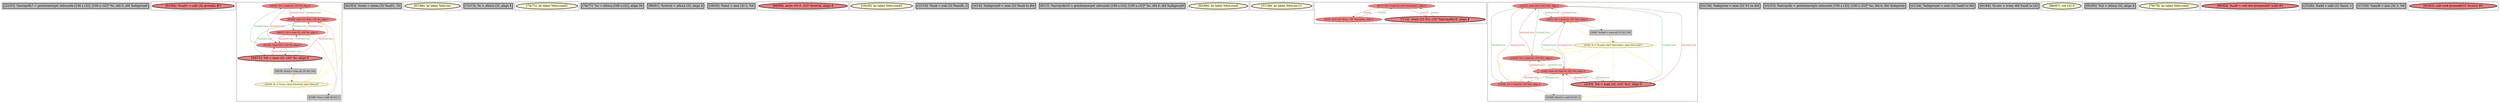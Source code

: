 
digraph G {





subgraph cluster27 {


node168 [penwidth=3.0,fontsize=20,fillcolor=grey,label="[22/23]  %arrayidx7 = getelementptr inbounds [100 x i32], [100 x i32]* %c, i64 0, i64 %idxprom6",shape=rectangle,style=filled ]



}

subgraph cluster28 {


node169 [penwidth=3.0,fontsize=20,fillcolor=lightcoral,label="[61/64]  %call1 = call i32 @rand() #2",shape=ellipse,style=filled ]



}

subgraph cluster26 {


node167 [fillcolor=lightcoral,label="[50/55]  %1 = load i32, i32* %i, align 4",shape=ellipse,style=filled ]
node166 [fillcolor=grey,label="[59/70]  %cmp = icmp ult i32 %0, 100",shape=rectangle,style=filled ]
node161 [fillcolor=lightcoral,label="[45/58]  store i32 %inc, i32* %i, align 4",shape=ellipse,style=filled ]
node162 [fillcolor=grey,label="[47/48]  %inc = add i32 %2, 1",shape=rectangle,style=filled ]
node160 [fillcolor=lemonchiffon,label="[60/69]  br i1 %cmp, label %for.body, label %for.end",shape=ellipse,style=filled ]
node163 [penwidth=3.0,fontsize=20,fillcolor=lightcoral,label="[44/71]  %0 = load i32, i32* %i, align 4",shape=ellipse,style=filled ]
node164 [fillcolor=lightcoral,label="[46/57]  %2 = load i32, i32* %i, align 4",shape=ellipse,style=filled ]
node165 [fillcolor=lightcoral,label="[49/56]  store i32 0, i32* %i, align 4",shape=ellipse,style=filled ]

node163->node165 [style=solid,color=firebrick3,label="A|indep|Const",penwidth=1.0,fontcolor=firebrick3 ]
node161->node167 [style=solid,color=forestgreen,label="T|indep|Const",penwidth=1.0,fontcolor=forestgreen ]
node160->node166 [style=solid,color=gold,label="C",penwidth=1.0,fontcolor=gold ]
node164->node162 [style=solid,color=black,label="",penwidth=0.5,fontcolor=black ]
node166->node160 [style=solid,color=black,label="",penwidth=0.5,fontcolor=black ]
node165->node164 [style=solid,color=forestgreen,label="T|indep|Const",penwidth=1.0,fontcolor=forestgreen ]
node160->node162 [style=solid,color=gold,label="C",penwidth=1.0,fontcolor=gold ]
node167->node161 [style=solid,color=firebrick3,label="A|indep|Const",penwidth=1.0,fontcolor=firebrick3 ]
node167->node165 [style=solid,color=firebrick3,label="A|indep|Const",penwidth=1.0,fontcolor=firebrick3 ]
node164->node165 [style=solid,color=firebrick3,label="A|indep|Const",penwidth=1.0,fontcolor=firebrick3 ]
node165->node167 [style=solid,color=forestgreen,label="T|indep|Const",penwidth=1.0,fontcolor=forestgreen ]
node160->node160 [style=solid,color=gold,label="C",penwidth=1.0,fontcolor=gold ]
node160->node163 [style=solid,color=gold,label="C",penwidth=1.0,fontcolor=gold ]
node163->node161 [style=solid,color=firebrick3,label="A|indep|Const",penwidth=1.0,fontcolor=firebrick3 ]
node161->node163 [style=solid,color=forestgreen,label="T|indep|Const",penwidth=1.0,fontcolor=forestgreen ]
node164->node161 [style=solid,color=firebrick3,label="A|indep|Const",penwidth=1.0,fontcolor=firebrick3 ]
node163->node166 [style=solid,color=black,label="",penwidth=0.5,fontcolor=black ]
node165->node163 [style=solid,color=forestgreen,label="T|indep|Const",penwidth=1.0,fontcolor=forestgreen ]
node160->node167 [style=solid,color=gold,label="C",penwidth=1.0,fontcolor=gold ]
node160->node161 [style=solid,color=gold,label="C",penwidth=1.0,fontcolor=gold ]
node160->node164 [style=solid,color=gold,label="C",penwidth=1.0,fontcolor=gold ]
node161->node164 [style=solid,color=forestgreen,label="T|indep|Const",penwidth=1.0,fontcolor=forestgreen ]
node162->node161 [style=solid,color=black,label="",penwidth=0.5,fontcolor=black ]


}

subgraph cluster29 {


node170 [penwidth=3.0,fontsize=20,fillcolor=grey,label="[62/63]  %rem = urem i32 %call1, 10",shape=rectangle,style=filled ]



}

subgraph cluster25 {


node159 [penwidth=3.0,fontsize=20,fillcolor=lemonchiffon,label="[67/68]  br label %for.inc",shape=ellipse,style=filled ]



}

subgraph cluster24 {


node158 [penwidth=3.0,fontsize=20,fillcolor=grey,label="[72/73]  %i = alloca i32, align 4",shape=rectangle,style=filled ]



}

subgraph cluster22 {


node156 [penwidth=3.0,fontsize=20,fillcolor=lemonchiffon,label="[74/75]  br label %for.cond3",shape=ellipse,style=filled ]



}

subgraph cluster20 {


node154 [penwidth=3.0,fontsize=20,fillcolor=grey,label="[76/77]  %c = alloca [100 x i32], align 16",shape=rectangle,style=filled ]



}

subgraph cluster18 {


node152 [penwidth=3.0,fontsize=20,fillcolor=grey,label="[90/91]  %retval = alloca i32, align 4",shape=rectangle,style=filled ]



}

subgraph cluster16 {


node150 [penwidth=3.0,fontsize=20,fillcolor=grey,label="[29/30]  %mul = mul i32 2, %4",shape=rectangle,style=filled ]



}

subgraph cluster17 {


node151 [penwidth=3.0,fontsize=20,fillcolor=lightcoral,label="[88/89]  store i32 0, i32* %retval, align 4",shape=ellipse,style=filled ]



}

subgraph cluster4 {


node130 [penwidth=3.0,fontsize=20,fillcolor=lemonchiffon,label="[19/20]  br label %for.cond3",shape=ellipse,style=filled ]



}

subgraph cluster3 {


node129 [penwidth=3.0,fontsize=20,fillcolor=grey,label="[15/16]  %sub = sub i32 %mul8, 5",shape=rectangle,style=filled ]



}

subgraph cluster2 {


node128 [penwidth=3.0,fontsize=20,fillcolor=grey,label="[5/14]  %idxprom9 = zext i32 %sub to i64",shape=rectangle,style=filled ]



}

subgraph cluster1 {


node127 [penwidth=3.0,fontsize=20,fillcolor=grey,label="[6/13]  %arrayidx10 = getelementptr inbounds [100 x i32], [100 x i32]* %c, i64 0, i64 %idxprom9",shape=rectangle,style=filled ]



}

subgraph cluster12 {


node146 [penwidth=3.0,fontsize=20,fillcolor=lemonchiffon,label="[65/66]  br label %for.cond",shape=ellipse,style=filled ]



}

subgraph cluster5 {


node131 [penwidth=3.0,fontsize=20,fillcolor=lemonchiffon,label="[37/38]  br label %for.inc11",shape=ellipse,style=filled ]



}

subgraph cluster0 {


node126 [fillcolor=lightcoral,label="[8/11]  %5 = load i32, i32* %arrayidx7, align 4",shape=ellipse,style=filled ]
node124 [fillcolor=lightcoral,label="[9/10]  store i32 %rem, i32* %arrayidx, align 4",shape=ellipse,style=filled ]
node125 [penwidth=3.0,fontsize=20,fillcolor=lightcoral,label="[7/12]  store i32 %5, i32* %arrayidx10, align 4",shape=ellipse,style=filled ]

node124->node126 [style=solid,color=forestgreen,label="T|indep",penwidth=1.0,fontcolor=forestgreen ]
node126->node125 [style=solid,color=firebrick3,label="A|indep",penwidth=1.0,fontcolor=firebrick3 ]
node125->node126 [style=solid,color=forestgreen,label="T|indep",penwidth=1.0,fontcolor=forestgreen ]
node126->node124 [style=solid,color=firebrick3,label="A|indep",penwidth=1.0,fontcolor=firebrick3 ]


}

subgraph cluster6 {


node138 [fillcolor=lightcoral,label="[32/35]  store i32 2, i32* %i2, align 4",shape=ellipse,style=filled ]
node133 [fillcolor=lightcoral,label="[2/41]  %3 = load i32, i32* %i2, align 4",shape=ellipse,style=filled ]
node136 [penwidth=3.0,fontsize=20,fillcolor=lightcoral,label="[0/43]  %6 = load i32, i32* %i2, align 4",shape=ellipse,style=filled ]
node132 [fillcolor=grey,label="[27/28]  %inc12 = add i32 %7, 1",shape=rectangle,style=filled ]
node140 [fillcolor=lemonchiffon,label="[4/39]  br i1 %cmp4, label %for.body5, label %for.end13",shape=ellipse,style=filled ]
node139 [fillcolor=lightcoral,label="[31/36]  %7 = load i32, i32* %i2, align 4",shape=ellipse,style=filled ]
node135 [fillcolor=lightcoral,label="[1/42]  store i32 %inc12, i32* %i2, align 4",shape=ellipse,style=filled ]
node134 [fillcolor=grey,label="[3/40]  %cmp4 = icmp ult i32 %3, 100",shape=rectangle,style=filled ]
node137 [fillcolor=lightcoral,label="[33/34]  %4 = load i32, i32* %i2, align 4",shape=ellipse,style=filled ]

node136->node138 [style=solid,color=firebrick3,label="A|indep|Const",penwidth=1.0,fontcolor=firebrick3 ]
node139->node135 [style=solid,color=firebrick3,label="A|indep|Const",penwidth=1.0,fontcolor=firebrick3 ]
node137->node135 [style=solid,color=firebrick3,label="A|indep|Const",penwidth=1.0,fontcolor=firebrick3 ]
node135->node137 [style=solid,color=forestgreen,label="T|indep|Const",penwidth=1.0,fontcolor=forestgreen ]
node136->node135 [style=solid,color=firebrick3,label="A|indep|Const",penwidth=1.0,fontcolor=firebrick3 ]
node134->node140 [style=solid,color=black,label="",penwidth=0.5,fontcolor=black ]
node140->node132 [style=solid,color=gold,label="C",penwidth=1.0,fontcolor=gold ]
node138->node136 [style=solid,color=forestgreen,label="T|indep|Const",penwidth=1.0,fontcolor=forestgreen ]
node140->node139 [style=solid,color=gold,label="C",penwidth=1.0,fontcolor=gold ]
node133->node135 [style=solid,color=firebrick3,label="A|indep|Const",penwidth=1.0,fontcolor=firebrick3 ]
node140->node133 [style=solid,color=gold,label="C",penwidth=1.0,fontcolor=gold ]
node140->node137 [style=solid,color=gold,label="C",penwidth=1.0,fontcolor=gold ]
node140->node135 [style=solid,color=gold,label="C",penwidth=1.0,fontcolor=gold ]
node135->node136 [style=solid,color=forestgreen,label="T|indep|Const",penwidth=1.0,fontcolor=forestgreen ]
node140->node136 [style=solid,color=gold,label="C",penwidth=1.0,fontcolor=gold ]
node140->node140 [style=solid,color=gold,label="C",penwidth=1.0,fontcolor=gold ]
node133->node134 [style=solid,color=black,label="",penwidth=0.5,fontcolor=black ]
node138->node137 [style=solid,color=forestgreen,label="T|indep|Const",penwidth=1.0,fontcolor=forestgreen ]
node139->node132 [style=solid,color=black,label="",penwidth=0.5,fontcolor=black ]
node132->node135 [style=solid,color=black,label="",penwidth=0.5,fontcolor=black ]
node138->node133 [style=solid,color=forestgreen,label="T|indep|Const",penwidth=1.0,fontcolor=forestgreen ]
node137->node138 [style=solid,color=firebrick3,label="A|indep|Const",penwidth=1.0,fontcolor=firebrick3 ]
node140->node134 [style=solid,color=gold,label="C",penwidth=1.0,fontcolor=gold ]
node139->node138 [style=solid,color=firebrick3,label="A|indep|Const",penwidth=1.0,fontcolor=firebrick3 ]
node138->node139 [style=solid,color=forestgreen,label="T|indep|Const",penwidth=1.0,fontcolor=forestgreen ]
node135->node133 [style=solid,color=forestgreen,label="T|indep|Const",penwidth=1.0,fontcolor=forestgreen ]
node135->node139 [style=solid,color=forestgreen,label="T|indep|Const",penwidth=1.0,fontcolor=forestgreen ]
node133->node138 [style=solid,color=firebrick3,label="A|indep|Const",penwidth=1.0,fontcolor=firebrick3 ]


}

subgraph cluster14 {


node148 [penwidth=3.0,fontsize=20,fillcolor=grey,label="[51/54]  %idxprom = zext i32 %1 to i64",shape=rectangle,style=filled ]



}

subgraph cluster7 {


node141 [penwidth=3.0,fontsize=20,fillcolor=grey,label="[52/53]  %arrayidx = getelementptr inbounds [100 x i32], [100 x i32]* %c, i64 0, i64 %idxprom",shape=rectangle,style=filled ]



}

subgraph cluster23 {


node157 [penwidth=3.0,fontsize=20,fillcolor=grey,label="[21/24]  %idxprom6 = zext i32 %add to i64",shape=rectangle,style=filled ]



}

subgraph cluster8 {


node142 [penwidth=3.0,fontsize=20,fillcolor=grey,label="[81/84]  %conv = trunc i64 %call to i32",shape=rectangle,style=filled ]



}

subgraph cluster21 {


node155 [penwidth=3.0,fontsize=20,fillcolor=lemonchiffon,label="[86/87]  ret i32 0",shape=ellipse,style=filled ]



}

subgraph cluster9 {


node143 [penwidth=3.0,fontsize=20,fillcolor=grey,label="[92/93]  %i2 = alloca i32, align 4",shape=rectangle,style=filled ]



}

subgraph cluster19 {


node153 [penwidth=3.0,fontsize=20,fillcolor=lemonchiffon,label="[78/79]  br label %for.cond",shape=ellipse,style=filled ]



}

subgraph cluster10 {


node144 [penwidth=3.0,fontsize=20,fillcolor=lightcoral,label="[80/85]  %call = call i64 @time(i64* null) #2",shape=ellipse,style=filled ]



}

subgraph cluster11 {


node145 [penwidth=3.0,fontsize=20,fillcolor=grey,label="[25/26]  %add = add i32 %mul, 1",shape=rectangle,style=filled ]



}

subgraph cluster13 {


node147 [penwidth=3.0,fontsize=20,fillcolor=grey,label="[17/18]  %mul8 = mul i32 3, %6",shape=rectangle,style=filled ]



}

subgraph cluster15 {


node149 [penwidth=3.0,fontsize=20,fillcolor=lightcoral,label="[82/83]  call void @srand(i32 %conv) #2",shape=ellipse,style=filled ]



}

}
